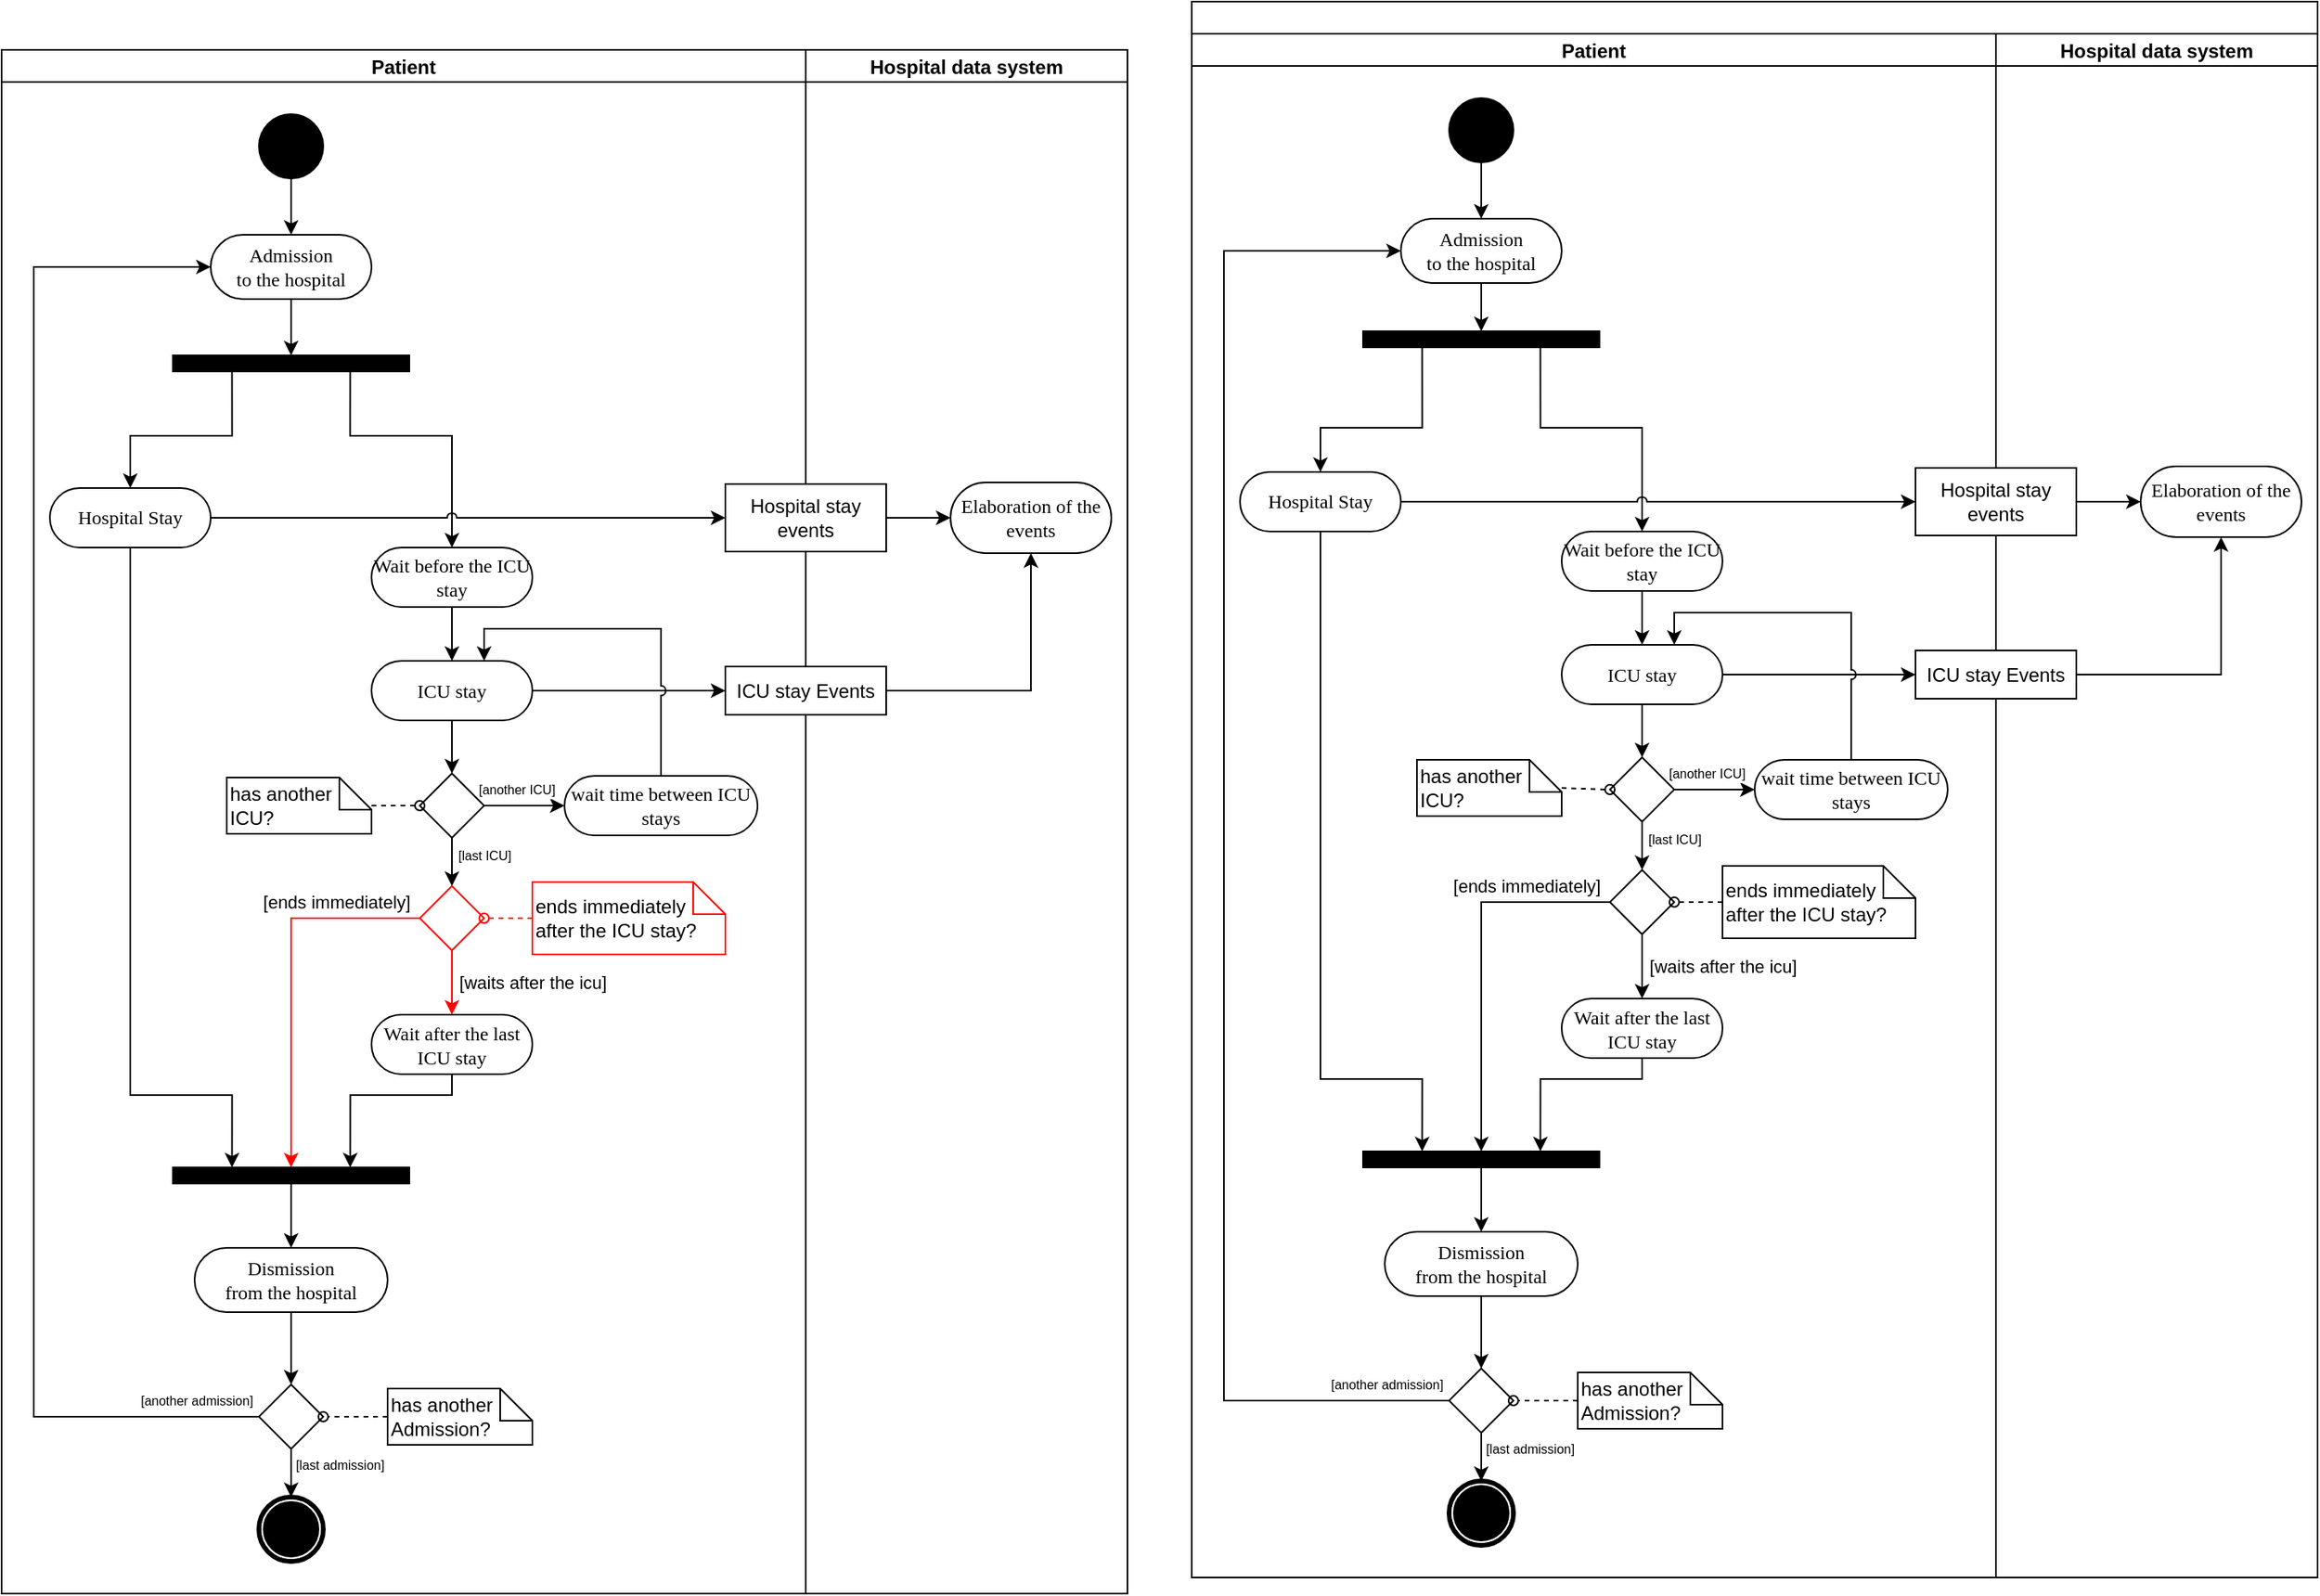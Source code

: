 <mxfile version="20.3.7" type="device"><diagram name="Page-1" id="0783ab3e-0a74-02c8-0abd-f7b4e66b4bec"><mxGraphModel dx="503" dy="314" grid="1" gridSize="10" guides="1" tooltips="1" connect="1" arrows="1" fold="1" page="1" pageScale="1" pageWidth="850" pageHeight="1100" background="none" math="0" shadow="0"><root><mxCell id="0"/><mxCell id="1" parent="0"/><mxCell id="Jz8HPyEA9Hd1BaBrePGz-5" style="edgeStyle=orthogonalEdgeStyle;rounded=0;orthogonalLoop=1;jettySize=auto;html=1;entryX=0.5;entryY=0;entryDx=0;entryDy=0;" parent="1" source="Jz8HPyEA9Hd1BaBrePGz-2" target="Jz8HPyEA9Hd1BaBrePGz-4" edge="1"><mxGeometry relative="1" as="geometry"/></mxCell><mxCell id="Jz8HPyEA9Hd1BaBrePGz-11" style="edgeStyle=orthogonalEdgeStyle;rounded=0;orthogonalLoop=1;jettySize=auto;html=1;exitX=0.75;exitY=1;exitDx=0;exitDy=0;" parent="1" source="Jz8HPyEA9Hd1BaBrePGz-4" target="Jz8HPyEA9Hd1BaBrePGz-6" edge="1"><mxGeometry relative="1" as="geometry"><mxPoint x="1130" y="295" as="sourcePoint"/><Array as="points"><mxPoint x="1147" y="305"/><mxPoint x="1210" y="305"/></Array></mxGeometry></mxCell><mxCell id="Jz8HPyEA9Hd1BaBrePGz-13" style="edgeStyle=orthogonalEdgeStyle;rounded=0;orthogonalLoop=1;jettySize=auto;html=1;exitX=0.25;exitY=1;exitDx=0;exitDy=0;" parent="1" source="Jz8HPyEA9Hd1BaBrePGz-4" target="Jz8HPyEA9Hd1BaBrePGz-12" edge="1"><mxGeometry relative="1" as="geometry"><mxPoint x="1090" y="315" as="sourcePoint"/><Array as="points"><mxPoint x="1073" y="305"/><mxPoint x="1010" y="305"/></Array></mxGeometry></mxCell><mxCell id="Jz8HPyEA9Hd1BaBrePGz-4" value="" style="whiteSpace=wrap;html=1;rounded=0;shadow=0;comic=0;labelBackgroundColor=none;strokeWidth=1;fillColor=#000000;fontFamily=Verdana;fontSize=12;align=center;rotation=0;" parent="1" vertex="1"><mxGeometry x="1036.5" y="245" width="147" height="10" as="geometry"/></mxCell><mxCell id="Jz8HPyEA9Hd1BaBrePGz-91" value="" style="swimlane;childLayout=stackLayout;resizeParent=1;resizeParentMax=0;startSize=20;" parent="1" vertex="1"><mxGeometry x="930" y="40" width="700" height="980" as="geometry"/></mxCell><mxCell id="Jz8HPyEA9Hd1BaBrePGz-110" style="edgeStyle=orthogonalEdgeStyle;rounded=0;orthogonalLoop=1;jettySize=auto;html=1;endArrow=classic;endFill=1;jumpStyle=arc;" parent="Jz8HPyEA9Hd1BaBrePGz-91" source="Jz8HPyEA9Hd1BaBrePGz-12" target="Jz8HPyEA9Hd1BaBrePGz-109" edge="1"><mxGeometry relative="1" as="geometry"/></mxCell><mxCell id="Jz8HPyEA9Hd1BaBrePGz-112" style="edgeStyle=orthogonalEdgeStyle;rounded=0;orthogonalLoop=1;jettySize=auto;html=1;endArrow=classic;endFill=1;" parent="Jz8HPyEA9Hd1BaBrePGz-91" source="Jz8HPyEA9Hd1BaBrePGz-7" target="Jz8HPyEA9Hd1BaBrePGz-104" edge="1"><mxGeometry relative="1" as="geometry"/></mxCell><mxCell id="Jz8HPyEA9Hd1BaBrePGz-96" value="Patient" style="swimlane;startSize=20;" parent="Jz8HPyEA9Hd1BaBrePGz-91" vertex="1"><mxGeometry y="20" width="500" height="960" as="geometry"/></mxCell><mxCell id="Jz8HPyEA9Hd1BaBrePGz-12" value="Hospital Stay" style="rounded=1;whiteSpace=wrap;html=1;shadow=0;comic=0;labelBackgroundColor=none;strokeWidth=1;fontFamily=Verdana;fontSize=12;align=center;arcSize=50;" parent="Jz8HPyEA9Hd1BaBrePGz-96" vertex="1"><mxGeometry x="30" y="272.5" width="100" height="37" as="geometry"/></mxCell><mxCell id="Jz8HPyEA9Hd1BaBrePGz-6" value="Wait before the ICU stay" style="rounded=1;whiteSpace=wrap;html=1;shadow=0;comic=0;labelBackgroundColor=none;strokeWidth=1;fontFamily=Verdana;fontSize=12;align=center;arcSize=50;" parent="Jz8HPyEA9Hd1BaBrePGz-96" vertex="1"><mxGeometry x="230" y="309.5" width="100" height="37" as="geometry"/></mxCell><mxCell id="Jz8HPyEA9Hd1BaBrePGz-115" style="edgeStyle=orthogonalEdgeStyle;rounded=0;jumpStyle=arc;orthogonalLoop=1;jettySize=auto;html=1;endArrow=classic;endFill=1;" parent="Jz8HPyEA9Hd1BaBrePGz-96" source="Jz8HPyEA9Hd1BaBrePGz-7" target="Jz8HPyEA9Hd1BaBrePGz-114" edge="1"><mxGeometry relative="1" as="geometry"/></mxCell><mxCell id="Jz8HPyEA9Hd1BaBrePGz-7" value="ICU stay" style="rounded=1;whiteSpace=wrap;html=1;shadow=0;comic=0;labelBackgroundColor=none;strokeWidth=1;fontFamily=Verdana;fontSize=12;align=center;arcSize=50;" parent="Jz8HPyEA9Hd1BaBrePGz-96" vertex="1"><mxGeometry x="230" y="380" width="100" height="37" as="geometry"/></mxCell><mxCell id="Jz8HPyEA9Hd1BaBrePGz-9" style="edgeStyle=orthogonalEdgeStyle;rounded=0;orthogonalLoop=1;jettySize=auto;html=1;" parent="Jz8HPyEA9Hd1BaBrePGz-96" source="Jz8HPyEA9Hd1BaBrePGz-6" target="Jz8HPyEA9Hd1BaBrePGz-7" edge="1"><mxGeometry relative="1" as="geometry"/></mxCell><mxCell id="Jz8HPyEA9Hd1BaBrePGz-8" value="Wait after the last ICU stay" style="rounded=1;whiteSpace=wrap;html=1;shadow=0;comic=0;labelBackgroundColor=none;strokeWidth=1;fontFamily=Verdana;fontSize=12;align=center;arcSize=50;" parent="Jz8HPyEA9Hd1BaBrePGz-96" vertex="1"><mxGeometry x="230" y="600" width="100" height="37" as="geometry"/></mxCell><mxCell id="Jz8HPyEA9Hd1BaBrePGz-14" value="" style="whiteSpace=wrap;html=1;rounded=0;shadow=0;comic=0;labelBackgroundColor=none;strokeWidth=1;fillColor=#000000;fontFamily=Verdana;fontSize=12;align=center;rotation=0;" parent="Jz8HPyEA9Hd1BaBrePGz-96" vertex="1"><mxGeometry x="106.5" y="695" width="147" height="10" as="geometry"/></mxCell><mxCell id="Jz8HPyEA9Hd1BaBrePGz-15" style="edgeStyle=orthogonalEdgeStyle;rounded=0;orthogonalLoop=1;jettySize=auto;html=1;entryX=0.75;entryY=0;entryDx=0;entryDy=0;" parent="Jz8HPyEA9Hd1BaBrePGz-96" source="Jz8HPyEA9Hd1BaBrePGz-8" target="Jz8HPyEA9Hd1BaBrePGz-14" edge="1"><mxGeometry relative="1" as="geometry"><Array as="points"><mxPoint x="280" y="650"/><mxPoint x="217" y="650"/></Array></mxGeometry></mxCell><mxCell id="Jz8HPyEA9Hd1BaBrePGz-17" value="" style="shape=mxgraph.bpmn.shape;html=1;verticalLabelPosition=bottom;labelBackgroundColor=#ffffff;verticalAlign=top;perimeter=ellipsePerimeter;outline=end;symbol=terminate;rounded=0;shadow=0;comic=0;strokeWidth=1;fontFamily=Verdana;fontSize=12;align=center;" parent="Jz8HPyEA9Hd1BaBrePGz-96" vertex="1"><mxGeometry x="160" y="900" width="40" height="40" as="geometry"/></mxCell><mxCell id="Jz8HPyEA9Hd1BaBrePGz-124" style="edgeStyle=orthogonalEdgeStyle;rounded=0;jumpStyle=arc;orthogonalLoop=1;jettySize=auto;html=1;fontSize=6;endArrow=classic;endFill=1;" parent="Jz8HPyEA9Hd1BaBrePGz-96" source="Jz8HPyEA9Hd1BaBrePGz-18" target="Jz8HPyEA9Hd1BaBrePGz-123" edge="1"><mxGeometry relative="1" as="geometry"/></mxCell><mxCell id="Jz8HPyEA9Hd1BaBrePGz-18" value="Dismission &lt;br&gt;from the hospital" style="rounded=1;whiteSpace=wrap;html=1;shadow=0;comic=0;labelBackgroundColor=none;strokeWidth=1;fontFamily=Verdana;fontSize=12;align=center;arcSize=50;" parent="Jz8HPyEA9Hd1BaBrePGz-96" vertex="1"><mxGeometry x="120" y="745" width="120" height="40" as="geometry"/></mxCell><mxCell id="Jz8HPyEA9Hd1BaBrePGz-16" style="edgeStyle=orthogonalEdgeStyle;rounded=0;orthogonalLoop=1;jettySize=auto;html=1;entryX=0.25;entryY=0;entryDx=0;entryDy=0;" parent="Jz8HPyEA9Hd1BaBrePGz-96" source="Jz8HPyEA9Hd1BaBrePGz-12" target="Jz8HPyEA9Hd1BaBrePGz-14" edge="1"><mxGeometry relative="1" as="geometry"><mxPoint x="160" y="660" as="targetPoint"/><Array as="points"><mxPoint x="80" y="650"/><mxPoint x="143" y="650"/></Array></mxGeometry></mxCell><mxCell id="Jz8HPyEA9Hd1BaBrePGz-19" style="edgeStyle=orthogonalEdgeStyle;rounded=0;orthogonalLoop=1;jettySize=auto;html=1;" parent="Jz8HPyEA9Hd1BaBrePGz-96" source="Jz8HPyEA9Hd1BaBrePGz-14" target="Jz8HPyEA9Hd1BaBrePGz-18" edge="1"><mxGeometry relative="1" as="geometry"/></mxCell><mxCell id="Jz8HPyEA9Hd1BaBrePGz-2" value="&lt;div&gt;Admission&lt;/div&gt;&lt;div&gt;to the hospital&lt;br&gt;&lt;/div&gt;" style="rounded=1;whiteSpace=wrap;html=1;shadow=0;comic=0;labelBackgroundColor=none;strokeWidth=1;fontFamily=Verdana;fontSize=12;align=center;arcSize=50;" parent="Jz8HPyEA9Hd1BaBrePGz-96" vertex="1"><mxGeometry x="130" y="115" width="100" height="40" as="geometry"/></mxCell><mxCell id="Jz8HPyEA9Hd1BaBrePGz-1" value="" style="ellipse;whiteSpace=wrap;html=1;rounded=0;shadow=0;comic=0;labelBackgroundColor=none;strokeWidth=1;fillColor=#000000;fontFamily=Verdana;fontSize=12;align=center;" parent="Jz8HPyEA9Hd1BaBrePGz-96" vertex="1"><mxGeometry x="160" y="40" width="40" height="40" as="geometry"/></mxCell><mxCell id="Jz8HPyEA9Hd1BaBrePGz-3" style="edgeStyle=orthogonalEdgeStyle;rounded=0;orthogonalLoop=1;jettySize=auto;html=1;" parent="Jz8HPyEA9Hd1BaBrePGz-96" source="Jz8HPyEA9Hd1BaBrePGz-1" target="Jz8HPyEA9Hd1BaBrePGz-2" edge="1"><mxGeometry relative="1" as="geometry"/></mxCell><mxCell id="Jz8HPyEA9Hd1BaBrePGz-116" value="&lt;font style=&quot;font-size: 8px;&quot;&gt;[last ICU]&lt;/font&gt;" style="edgeStyle=orthogonalEdgeStyle;rounded=0;jumpStyle=arc;orthogonalLoop=1;jettySize=auto;html=1;endArrow=classic;endFill=1;" parent="Jz8HPyEA9Hd1BaBrePGz-96" source="Jz8HPyEA9Hd1BaBrePGz-114" target="lniA371BXTnWisTjMK2Q-3" edge="1"><mxGeometry x="0.201" y="20" relative="1" as="geometry"><mxPoint as="offset"/><mxPoint x="270" y="530" as="targetPoint"/></mxGeometry></mxCell><mxCell id="Jz8HPyEA9Hd1BaBrePGz-118" style="edgeStyle=orthogonalEdgeStyle;rounded=0;jumpStyle=arc;orthogonalLoop=1;jettySize=auto;html=1;endArrow=classic;endFill=1;" parent="Jz8HPyEA9Hd1BaBrePGz-96" source="Jz8HPyEA9Hd1BaBrePGz-114" target="Jz8HPyEA9Hd1BaBrePGz-117" edge="1"><mxGeometry relative="1" as="geometry"><Array as="points"><mxPoint x="320" y="470"/><mxPoint x="320" y="470"/></Array></mxGeometry></mxCell><mxCell id="Jz8HPyEA9Hd1BaBrePGz-122" value="&lt;font style=&quot;font-size: 8px;&quot;&gt;[another ICU]&lt;/font&gt;" style="edgeLabel;html=1;align=center;verticalAlign=middle;resizable=0;points=[];" parent="Jz8HPyEA9Hd1BaBrePGz-118" vertex="1" connectable="0"><mxGeometry x="-0.259" y="1" relative="1" as="geometry"><mxPoint x="1" y="-10" as="offset"/></mxGeometry></mxCell><mxCell id="Jz8HPyEA9Hd1BaBrePGz-114" value="" style="rhombus;whiteSpace=wrap;html=1;" parent="Jz8HPyEA9Hd1BaBrePGz-96" vertex="1"><mxGeometry x="260" y="450" width="40" height="40" as="geometry"/></mxCell><mxCell id="Jz8HPyEA9Hd1BaBrePGz-119" style="edgeStyle=orthogonalEdgeStyle;rounded=0;jumpStyle=arc;orthogonalLoop=1;jettySize=auto;html=1;endArrow=classic;endFill=1;exitX=0.5;exitY=0;exitDx=0;exitDy=0;" parent="Jz8HPyEA9Hd1BaBrePGz-96" source="Jz8HPyEA9Hd1BaBrePGz-117" target="Jz8HPyEA9Hd1BaBrePGz-7" edge="1"><mxGeometry relative="1" as="geometry"><Array as="points"><mxPoint x="410" y="360"/><mxPoint x="300" y="360"/></Array></mxGeometry></mxCell><mxCell id="Jz8HPyEA9Hd1BaBrePGz-117" value="wait time between ICU stays" style="rounded=1;whiteSpace=wrap;html=1;shadow=0;comic=0;labelBackgroundColor=none;strokeWidth=1;fontFamily=Verdana;fontSize=12;align=center;arcSize=50;" parent="Jz8HPyEA9Hd1BaBrePGz-96" vertex="1"><mxGeometry x="350" y="451.5" width="120" height="37" as="geometry"/></mxCell><mxCell id="Jz8HPyEA9Hd1BaBrePGz-121" style="edgeStyle=orthogonalEdgeStyle;rounded=0;jumpStyle=arc;orthogonalLoop=1;jettySize=auto;html=1;endArrow=oval;endFill=0;dashed=1;" parent="Jz8HPyEA9Hd1BaBrePGz-96" source="Jz8HPyEA9Hd1BaBrePGz-120" target="Jz8HPyEA9Hd1BaBrePGz-114" edge="1"><mxGeometry relative="1" as="geometry"/></mxCell><mxCell id="Jz8HPyEA9Hd1BaBrePGz-120" value="&lt;div align=&quot;left&quot;&gt;has another &lt;br&gt;ICU?&lt;/div&gt;" style="shape=note;size=20;whiteSpace=wrap;html=1;align=left;" parent="Jz8HPyEA9Hd1BaBrePGz-96" vertex="1"><mxGeometry x="140" y="451.5" width="90" height="35" as="geometry"/></mxCell><mxCell id="Jz8HPyEA9Hd1BaBrePGz-125" style="edgeStyle=orthogonalEdgeStyle;rounded=0;jumpStyle=arc;orthogonalLoop=1;jettySize=auto;html=1;fontSize=6;endArrow=classic;endFill=1;" parent="Jz8HPyEA9Hd1BaBrePGz-96" source="Jz8HPyEA9Hd1BaBrePGz-123" target="Jz8HPyEA9Hd1BaBrePGz-2" edge="1"><mxGeometry relative="1" as="geometry"><Array as="points"><mxPoint x="20" y="850"/><mxPoint x="20" y="135"/></Array></mxGeometry></mxCell><mxCell id="Jz8HPyEA9Hd1BaBrePGz-129" value="&lt;font style=&quot;font-size: 8px;&quot;&gt;[another admission]&lt;/font&gt;" style="edgeLabel;html=1;align=center;verticalAlign=middle;resizable=0;points=[];fontSize=6;" parent="Jz8HPyEA9Hd1BaBrePGz-125" vertex="1" connectable="0"><mxGeometry x="-0.879" y="3" relative="1" as="geometry"><mxPoint x="19" y="-13" as="offset"/></mxGeometry></mxCell><mxCell id="Jz8HPyEA9Hd1BaBrePGz-126" value="&lt;font style=&quot;font-size: 8px;&quot;&gt;[last admission]&lt;/font&gt;" style="edgeStyle=orthogonalEdgeStyle;rounded=0;jumpStyle=arc;orthogonalLoop=1;jettySize=auto;html=1;fontSize=6;endArrow=classic;endFill=1;" parent="Jz8HPyEA9Hd1BaBrePGz-96" source="Jz8HPyEA9Hd1BaBrePGz-123" target="Jz8HPyEA9Hd1BaBrePGz-17" edge="1"><mxGeometry x="-0.597" y="30" relative="1" as="geometry"><mxPoint as="offset"/></mxGeometry></mxCell><mxCell id="Jz8HPyEA9Hd1BaBrePGz-123" value="" style="rhombus;whiteSpace=wrap;html=1;" parent="Jz8HPyEA9Hd1BaBrePGz-96" vertex="1"><mxGeometry x="160" y="830" width="40" height="40" as="geometry"/></mxCell><mxCell id="Jz8HPyEA9Hd1BaBrePGz-128" style="edgeStyle=orthogonalEdgeStyle;rounded=0;jumpStyle=arc;orthogonalLoop=1;jettySize=auto;html=1;fontSize=6;endArrow=oval;endFill=0;dashed=1;" parent="Jz8HPyEA9Hd1BaBrePGz-96" source="Jz8HPyEA9Hd1BaBrePGz-127" target="Jz8HPyEA9Hd1BaBrePGz-123" edge="1"><mxGeometry relative="1" as="geometry"/></mxCell><mxCell id="Jz8HPyEA9Hd1BaBrePGz-127" value="&lt;div align=&quot;left&quot;&gt;has another &lt;br&gt;Admission?&lt;br&gt;&lt;/div&gt;" style="shape=note;size=20;whiteSpace=wrap;html=1;align=left;" parent="Jz8HPyEA9Hd1BaBrePGz-96" vertex="1"><mxGeometry x="240" y="832.5" width="90" height="35" as="geometry"/></mxCell><mxCell id="lniA371BXTnWisTjMK2Q-4" value="[waits after the icu]" style="edgeStyle=orthogonalEdgeStyle;rounded=0;orthogonalLoop=1;jettySize=auto;html=1;" parent="Jz8HPyEA9Hd1BaBrePGz-96" source="lniA371BXTnWisTjMK2Q-3" target="Jz8HPyEA9Hd1BaBrePGz-8" edge="1"><mxGeometry y="50" relative="1" as="geometry"><mxPoint as="offset"/></mxGeometry></mxCell><mxCell id="lniA371BXTnWisTjMK2Q-3" value="" style="rhombus;whiteSpace=wrap;html=1;" parent="Jz8HPyEA9Hd1BaBrePGz-96" vertex="1"><mxGeometry x="260" y="520" width="40" height="40" as="geometry"/></mxCell><mxCell id="lniA371BXTnWisTjMK2Q-7" style="rounded=0;orthogonalLoop=1;jettySize=auto;html=1;endArrow=oval;endFill=0;dashed=1;" parent="Jz8HPyEA9Hd1BaBrePGz-96" source="lniA371BXTnWisTjMK2Q-6" target="lniA371BXTnWisTjMK2Q-3" edge="1"><mxGeometry relative="1" as="geometry"/></mxCell><mxCell id="lniA371BXTnWisTjMK2Q-6" value="ends immediately after the ICU stay?" style="shape=note;size=20;whiteSpace=wrap;html=1;align=left;" parent="Jz8HPyEA9Hd1BaBrePGz-96" vertex="1"><mxGeometry x="330" y="517.5" width="120" height="45" as="geometry"/></mxCell><mxCell id="lniA371BXTnWisTjMK2Q-5" style="edgeStyle=orthogonalEdgeStyle;rounded=0;orthogonalLoop=1;jettySize=auto;html=1;" parent="Jz8HPyEA9Hd1BaBrePGz-96" source="lniA371BXTnWisTjMK2Q-3" target="Jz8HPyEA9Hd1BaBrePGz-14" edge="1"><mxGeometry relative="1" as="geometry"><Array as="points"><mxPoint x="180" y="540"/></Array></mxGeometry></mxCell><mxCell id="lniA371BXTnWisTjMK2Q-8" value="[ends immediately]" style="edgeLabel;html=1;align=center;verticalAlign=middle;resizable=0;points=[];" parent="lniA371BXTnWisTjMK2Q-5" vertex="1" connectable="0"><mxGeometry x="-0.556" y="-1" relative="1" as="geometry"><mxPoint y="-9" as="offset"/></mxGeometry></mxCell><mxCell id="Jz8HPyEA9Hd1BaBrePGz-92" value="Hospital data system" style="swimlane;startSize=20;" parent="Jz8HPyEA9Hd1BaBrePGz-91" vertex="1"><mxGeometry x="500" y="20" width="200" height="960" as="geometry"/></mxCell><mxCell id="Jz8HPyEA9Hd1BaBrePGz-100" value="Elaboration of the events" style="rounded=1;whiteSpace=wrap;html=1;shadow=0;comic=0;labelBackgroundColor=none;strokeWidth=1;fontFamily=Verdana;fontSize=12;align=center;arcSize=50;" parent="Jz8HPyEA9Hd1BaBrePGz-92" vertex="1"><mxGeometry x="90" y="269" width="100" height="44" as="geometry"/></mxCell><mxCell id="Jz8HPyEA9Hd1BaBrePGz-105" style="edgeStyle=orthogonalEdgeStyle;rounded=0;orthogonalLoop=1;jettySize=auto;html=1;endArrow=classic;endFill=1;" parent="Jz8HPyEA9Hd1BaBrePGz-92" source="Jz8HPyEA9Hd1BaBrePGz-104" target="Jz8HPyEA9Hd1BaBrePGz-100" edge="1"><mxGeometry relative="1" as="geometry"><mxPoint x="230.059" y="312" as="targetPoint"/></mxGeometry></mxCell><mxCell id="Jz8HPyEA9Hd1BaBrePGz-104" value="ICU stay Events" style="rounded=0;whiteSpace=wrap;html=1;" parent="Jz8HPyEA9Hd1BaBrePGz-92" vertex="1"><mxGeometry x="-50" y="383.5" width="100" height="30" as="geometry"/></mxCell><mxCell id="Jz8HPyEA9Hd1BaBrePGz-111" style="edgeStyle=orthogonalEdgeStyle;rounded=0;orthogonalLoop=1;jettySize=auto;html=1;endArrow=classic;endFill=1;" parent="Jz8HPyEA9Hd1BaBrePGz-92" source="Jz8HPyEA9Hd1BaBrePGz-109" target="Jz8HPyEA9Hd1BaBrePGz-100" edge="1"><mxGeometry relative="1" as="geometry"><Array as="points"><mxPoint x="90" y="292"/><mxPoint x="90" y="290"/></Array></mxGeometry></mxCell><mxCell id="Jz8HPyEA9Hd1BaBrePGz-109" value="Hospital stay events" style="rounded=0;whiteSpace=wrap;html=1;" parent="Jz8HPyEA9Hd1BaBrePGz-92" vertex="1"><mxGeometry x="-50" y="270" width="100" height="42" as="geometry"/></mxCell><mxCell id="TFTBOayHETHUE4P6V0bY-49" style="edgeStyle=orthogonalEdgeStyle;rounded=0;jumpStyle=arc;orthogonalLoop=1;jettySize=auto;html=1;" edge="1" parent="1" source="TFTBOayHETHUE4P6V0bY-5" target="TFTBOayHETHUE4P6V0bY-41"><mxGeometry relative="1" as="geometry"/></mxCell><mxCell id="TFTBOayHETHUE4P6V0bY-1" value="Patient" style="swimlane;startSize=20;" vertex="1" parent="1"><mxGeometry x="190" y="70" width="500" height="960" as="geometry"/></mxCell><mxCell id="TFTBOayHETHUE4P6V0bY-2" value="Hospital Stay" style="rounded=1;whiteSpace=wrap;html=1;shadow=0;comic=0;labelBackgroundColor=none;strokeWidth=1;fontFamily=Verdana;fontSize=12;align=center;arcSize=50;" vertex="1" parent="TFTBOayHETHUE4P6V0bY-1"><mxGeometry x="30" y="272.5" width="100" height="37" as="geometry"/></mxCell><mxCell id="TFTBOayHETHUE4P6V0bY-3" value="Wait before the ICU stay" style="rounded=1;whiteSpace=wrap;html=1;shadow=0;comic=0;labelBackgroundColor=none;strokeWidth=1;fontFamily=Verdana;fontSize=12;align=center;arcSize=50;" vertex="1" parent="TFTBOayHETHUE4P6V0bY-1"><mxGeometry x="230" y="309.5" width="100" height="37" as="geometry"/></mxCell><mxCell id="TFTBOayHETHUE4P6V0bY-4" style="edgeStyle=orthogonalEdgeStyle;rounded=0;jumpStyle=arc;orthogonalLoop=1;jettySize=auto;html=1;endArrow=classic;endFill=1;" edge="1" parent="TFTBOayHETHUE4P6V0bY-1" source="TFTBOayHETHUE4P6V0bY-5" target="TFTBOayHETHUE4P6V0bY-21"><mxGeometry relative="1" as="geometry"/></mxCell><mxCell id="TFTBOayHETHUE4P6V0bY-5" value="ICU stay" style="rounded=1;whiteSpace=wrap;html=1;shadow=0;comic=0;labelBackgroundColor=none;strokeWidth=1;fontFamily=Verdana;fontSize=12;align=center;arcSize=50;" vertex="1" parent="TFTBOayHETHUE4P6V0bY-1"><mxGeometry x="230" y="380" width="100" height="37" as="geometry"/></mxCell><mxCell id="TFTBOayHETHUE4P6V0bY-6" style="edgeStyle=orthogonalEdgeStyle;rounded=0;orthogonalLoop=1;jettySize=auto;html=1;" edge="1" parent="TFTBOayHETHUE4P6V0bY-1" source="TFTBOayHETHUE4P6V0bY-3" target="TFTBOayHETHUE4P6V0bY-5"><mxGeometry relative="1" as="geometry"/></mxCell><mxCell id="TFTBOayHETHUE4P6V0bY-7" value="Wait after the last ICU stay" style="rounded=1;whiteSpace=wrap;html=1;shadow=0;comic=0;labelBackgroundColor=none;strokeWidth=1;fontFamily=Verdana;fontSize=12;align=center;arcSize=50;" vertex="1" parent="TFTBOayHETHUE4P6V0bY-1"><mxGeometry x="230" y="600" width="100" height="37" as="geometry"/></mxCell><mxCell id="TFTBOayHETHUE4P6V0bY-8" value="" style="whiteSpace=wrap;html=1;rounded=0;shadow=0;comic=0;labelBackgroundColor=none;strokeWidth=1;fillColor=#000000;fontFamily=Verdana;fontSize=12;align=center;rotation=0;" vertex="1" parent="TFTBOayHETHUE4P6V0bY-1"><mxGeometry x="106.5" y="695" width="147" height="10" as="geometry"/></mxCell><mxCell id="TFTBOayHETHUE4P6V0bY-9" style="edgeStyle=orthogonalEdgeStyle;rounded=0;orthogonalLoop=1;jettySize=auto;html=1;entryX=0.75;entryY=0;entryDx=0;entryDy=0;" edge="1" parent="TFTBOayHETHUE4P6V0bY-1" source="TFTBOayHETHUE4P6V0bY-7" target="TFTBOayHETHUE4P6V0bY-8"><mxGeometry relative="1" as="geometry"><Array as="points"><mxPoint x="280" y="650"/><mxPoint x="217" y="650"/></Array></mxGeometry></mxCell><mxCell id="TFTBOayHETHUE4P6V0bY-10" value="" style="shape=mxgraph.bpmn.shape;html=1;verticalLabelPosition=bottom;labelBackgroundColor=#ffffff;verticalAlign=top;perimeter=ellipsePerimeter;outline=end;symbol=terminate;rounded=0;shadow=0;comic=0;strokeWidth=1;fontFamily=Verdana;fontSize=12;align=center;" vertex="1" parent="TFTBOayHETHUE4P6V0bY-1"><mxGeometry x="160" y="900" width="40" height="40" as="geometry"/></mxCell><mxCell id="TFTBOayHETHUE4P6V0bY-11" style="edgeStyle=orthogonalEdgeStyle;rounded=0;jumpStyle=arc;orthogonalLoop=1;jettySize=auto;html=1;fontSize=6;endArrow=classic;endFill=1;" edge="1" parent="TFTBOayHETHUE4P6V0bY-1" source="TFTBOayHETHUE4P6V0bY-12" target="TFTBOayHETHUE4P6V0bY-29"><mxGeometry relative="1" as="geometry"/></mxCell><mxCell id="TFTBOayHETHUE4P6V0bY-12" value="Dismission &lt;br&gt;from the hospital" style="rounded=1;whiteSpace=wrap;html=1;shadow=0;comic=0;labelBackgroundColor=none;strokeWidth=1;fontFamily=Verdana;fontSize=12;align=center;arcSize=50;" vertex="1" parent="TFTBOayHETHUE4P6V0bY-1"><mxGeometry x="120" y="745" width="120" height="40" as="geometry"/></mxCell><mxCell id="TFTBOayHETHUE4P6V0bY-13" style="edgeStyle=orthogonalEdgeStyle;rounded=0;orthogonalLoop=1;jettySize=auto;html=1;entryX=0.25;entryY=0;entryDx=0;entryDy=0;" edge="1" parent="TFTBOayHETHUE4P6V0bY-1" source="TFTBOayHETHUE4P6V0bY-2" target="TFTBOayHETHUE4P6V0bY-8"><mxGeometry relative="1" as="geometry"><mxPoint x="160" y="660" as="targetPoint"/><Array as="points"><mxPoint x="80" y="650"/><mxPoint x="143" y="650"/></Array></mxGeometry></mxCell><mxCell id="TFTBOayHETHUE4P6V0bY-14" style="edgeStyle=orthogonalEdgeStyle;rounded=0;orthogonalLoop=1;jettySize=auto;html=1;" edge="1" parent="TFTBOayHETHUE4P6V0bY-1" source="TFTBOayHETHUE4P6V0bY-8" target="TFTBOayHETHUE4P6V0bY-12"><mxGeometry relative="1" as="geometry"/></mxCell><mxCell id="TFTBOayHETHUE4P6V0bY-45" style="edgeStyle=orthogonalEdgeStyle;rounded=0;orthogonalLoop=1;jettySize=auto;html=1;entryX=0.5;entryY=0;entryDx=0;entryDy=0;" edge="1" parent="TFTBOayHETHUE4P6V0bY-1" source="TFTBOayHETHUE4P6V0bY-15" target="TFTBOayHETHUE4P6V0bY-44"><mxGeometry relative="1" as="geometry"/></mxCell><mxCell id="TFTBOayHETHUE4P6V0bY-15" value="&lt;div&gt;Admission&lt;/div&gt;&lt;div&gt;to the hospital&lt;br&gt;&lt;/div&gt;" style="rounded=1;whiteSpace=wrap;html=1;shadow=0;comic=0;labelBackgroundColor=none;strokeWidth=1;fontFamily=Verdana;fontSize=12;align=center;arcSize=50;" vertex="1" parent="TFTBOayHETHUE4P6V0bY-1"><mxGeometry x="130" y="115" width="100" height="40" as="geometry"/></mxCell><mxCell id="TFTBOayHETHUE4P6V0bY-16" value="" style="ellipse;whiteSpace=wrap;html=1;rounded=0;shadow=0;comic=0;labelBackgroundColor=none;strokeWidth=1;fillColor=#000000;fontFamily=Verdana;fontSize=12;align=center;" vertex="1" parent="TFTBOayHETHUE4P6V0bY-1"><mxGeometry x="160" y="40" width="40" height="40" as="geometry"/></mxCell><mxCell id="TFTBOayHETHUE4P6V0bY-17" style="edgeStyle=orthogonalEdgeStyle;rounded=0;orthogonalLoop=1;jettySize=auto;html=1;" edge="1" parent="TFTBOayHETHUE4P6V0bY-1" source="TFTBOayHETHUE4P6V0bY-16" target="TFTBOayHETHUE4P6V0bY-15"><mxGeometry relative="1" as="geometry"/></mxCell><mxCell id="TFTBOayHETHUE4P6V0bY-18" value="&lt;font style=&quot;font-size: 8px;&quot;&gt;[last ICU]&lt;/font&gt;" style="edgeStyle=orthogonalEdgeStyle;rounded=0;jumpStyle=arc;orthogonalLoop=1;jettySize=auto;html=1;endArrow=classic;endFill=1;" edge="1" parent="TFTBOayHETHUE4P6V0bY-1" source="TFTBOayHETHUE4P6V0bY-21" target="TFTBOayHETHUE4P6V0bY-33"><mxGeometry x="0.201" y="20" relative="1" as="geometry"><mxPoint as="offset"/><mxPoint x="270" y="530" as="targetPoint"/></mxGeometry></mxCell><mxCell id="TFTBOayHETHUE4P6V0bY-19" style="edgeStyle=orthogonalEdgeStyle;rounded=0;jumpStyle=arc;orthogonalLoop=1;jettySize=auto;html=1;endArrow=classic;endFill=1;" edge="1" parent="TFTBOayHETHUE4P6V0bY-1" source="TFTBOayHETHUE4P6V0bY-21" target="TFTBOayHETHUE4P6V0bY-23"><mxGeometry relative="1" as="geometry"><Array as="points"><mxPoint x="320" y="470"/><mxPoint x="320" y="470"/></Array></mxGeometry></mxCell><mxCell id="TFTBOayHETHUE4P6V0bY-20" value="&lt;font style=&quot;font-size: 8px;&quot;&gt;[another ICU]&lt;/font&gt;" style="edgeLabel;html=1;align=center;verticalAlign=middle;resizable=0;points=[];" vertex="1" connectable="0" parent="TFTBOayHETHUE4P6V0bY-19"><mxGeometry x="-0.259" y="1" relative="1" as="geometry"><mxPoint x="1" y="-10" as="offset"/></mxGeometry></mxCell><mxCell id="TFTBOayHETHUE4P6V0bY-21" value="" style="rhombus;whiteSpace=wrap;html=1;" vertex="1" parent="TFTBOayHETHUE4P6V0bY-1"><mxGeometry x="260" y="450" width="40" height="40" as="geometry"/></mxCell><mxCell id="TFTBOayHETHUE4P6V0bY-22" style="edgeStyle=orthogonalEdgeStyle;rounded=0;jumpStyle=arc;orthogonalLoop=1;jettySize=auto;html=1;endArrow=classic;endFill=1;exitX=0.5;exitY=0;exitDx=0;exitDy=0;" edge="1" parent="TFTBOayHETHUE4P6V0bY-1" source="TFTBOayHETHUE4P6V0bY-23" target="TFTBOayHETHUE4P6V0bY-5"><mxGeometry relative="1" as="geometry"><Array as="points"><mxPoint x="410" y="360"/><mxPoint x="300" y="360"/></Array></mxGeometry></mxCell><mxCell id="TFTBOayHETHUE4P6V0bY-23" value="wait time between ICU stays" style="rounded=1;whiteSpace=wrap;html=1;shadow=0;comic=0;labelBackgroundColor=none;strokeWidth=1;fontFamily=Verdana;fontSize=12;align=center;arcSize=50;" vertex="1" parent="TFTBOayHETHUE4P6V0bY-1"><mxGeometry x="350" y="451.5" width="120" height="37" as="geometry"/></mxCell><mxCell id="TFTBOayHETHUE4P6V0bY-24" style="rounded=0;jumpStyle=arc;orthogonalLoop=1;jettySize=auto;html=1;endArrow=oval;endFill=0;dashed=1;" edge="1" parent="TFTBOayHETHUE4P6V0bY-1" source="TFTBOayHETHUE4P6V0bY-25" target="TFTBOayHETHUE4P6V0bY-21"><mxGeometry relative="1" as="geometry"/></mxCell><mxCell id="TFTBOayHETHUE4P6V0bY-25" value="&lt;div align=&quot;left&quot;&gt;has another &lt;br&gt;ICU?&lt;/div&gt;" style="shape=note;size=20;whiteSpace=wrap;html=1;align=left;" vertex="1" parent="TFTBOayHETHUE4P6V0bY-1"><mxGeometry x="140" y="452.5" width="90" height="35" as="geometry"/></mxCell><mxCell id="TFTBOayHETHUE4P6V0bY-26" style="edgeStyle=orthogonalEdgeStyle;rounded=0;jumpStyle=arc;orthogonalLoop=1;jettySize=auto;html=1;fontSize=6;endArrow=classic;endFill=1;" edge="1" parent="TFTBOayHETHUE4P6V0bY-1" source="TFTBOayHETHUE4P6V0bY-29" target="TFTBOayHETHUE4P6V0bY-15"><mxGeometry relative="1" as="geometry"><Array as="points"><mxPoint x="20" y="850"/><mxPoint x="20" y="135"/></Array></mxGeometry></mxCell><mxCell id="TFTBOayHETHUE4P6V0bY-27" value="&lt;font style=&quot;font-size: 8px;&quot;&gt;[another admission]&lt;/font&gt;" style="edgeLabel;html=1;align=center;verticalAlign=middle;resizable=0;points=[];fontSize=6;" vertex="1" connectable="0" parent="TFTBOayHETHUE4P6V0bY-26"><mxGeometry x="-0.879" y="3" relative="1" as="geometry"><mxPoint x="19" y="-13" as="offset"/></mxGeometry></mxCell><mxCell id="TFTBOayHETHUE4P6V0bY-28" value="&lt;font style=&quot;font-size: 8px;&quot;&gt;[last admission]&lt;/font&gt;" style="edgeStyle=orthogonalEdgeStyle;rounded=0;jumpStyle=arc;orthogonalLoop=1;jettySize=auto;html=1;fontSize=6;endArrow=classic;endFill=1;" edge="1" parent="TFTBOayHETHUE4P6V0bY-1" source="TFTBOayHETHUE4P6V0bY-29" target="TFTBOayHETHUE4P6V0bY-10"><mxGeometry x="-0.597" y="30" relative="1" as="geometry"><mxPoint as="offset"/></mxGeometry></mxCell><mxCell id="TFTBOayHETHUE4P6V0bY-29" value="" style="rhombus;whiteSpace=wrap;html=1;" vertex="1" parent="TFTBOayHETHUE4P6V0bY-1"><mxGeometry x="160" y="830" width="40" height="40" as="geometry"/></mxCell><mxCell id="TFTBOayHETHUE4P6V0bY-30" style="edgeStyle=orthogonalEdgeStyle;rounded=0;jumpStyle=arc;orthogonalLoop=1;jettySize=auto;html=1;fontSize=6;endArrow=oval;endFill=0;dashed=1;" edge="1" parent="TFTBOayHETHUE4P6V0bY-1" source="TFTBOayHETHUE4P6V0bY-31" target="TFTBOayHETHUE4P6V0bY-29"><mxGeometry relative="1" as="geometry"/></mxCell><mxCell id="TFTBOayHETHUE4P6V0bY-31" value="&lt;div align=&quot;left&quot;&gt;has another &lt;br&gt;Admission?&lt;br&gt;&lt;/div&gt;" style="shape=note;size=20;whiteSpace=wrap;html=1;align=left;" vertex="1" parent="TFTBOayHETHUE4P6V0bY-1"><mxGeometry x="240" y="832.5" width="90" height="35" as="geometry"/></mxCell><mxCell id="TFTBOayHETHUE4P6V0bY-32" value="[waits after the icu]" style="edgeStyle=orthogonalEdgeStyle;rounded=0;orthogonalLoop=1;jettySize=auto;html=1;strokeColor=#FF0000;" edge="1" parent="TFTBOayHETHUE4P6V0bY-1" source="TFTBOayHETHUE4P6V0bY-33" target="TFTBOayHETHUE4P6V0bY-7"><mxGeometry y="50" relative="1" as="geometry"><mxPoint as="offset"/></mxGeometry></mxCell><mxCell id="TFTBOayHETHUE4P6V0bY-33" value="" style="rhombus;whiteSpace=wrap;html=1;strokeColor=#FF0000;" vertex="1" parent="TFTBOayHETHUE4P6V0bY-1"><mxGeometry x="260" y="520" width="40" height="40" as="geometry"/></mxCell><mxCell id="TFTBOayHETHUE4P6V0bY-34" style="rounded=0;orthogonalLoop=1;jettySize=auto;html=1;endArrow=oval;endFill=0;dashed=1;strokeColor=#FF0000;" edge="1" parent="TFTBOayHETHUE4P6V0bY-1" source="TFTBOayHETHUE4P6V0bY-35" target="TFTBOayHETHUE4P6V0bY-33"><mxGeometry relative="1" as="geometry"/></mxCell><mxCell id="TFTBOayHETHUE4P6V0bY-35" value="ends immediately after the ICU stay?" style="shape=note;size=20;whiteSpace=wrap;html=1;align=left;strokeColor=#FF0000;" vertex="1" parent="TFTBOayHETHUE4P6V0bY-1"><mxGeometry x="330" y="517.5" width="120" height="45" as="geometry"/></mxCell><mxCell id="TFTBOayHETHUE4P6V0bY-36" style="edgeStyle=orthogonalEdgeStyle;rounded=0;orthogonalLoop=1;jettySize=auto;html=1;strokeColor=#FF0000;" edge="1" parent="TFTBOayHETHUE4P6V0bY-1" source="TFTBOayHETHUE4P6V0bY-33" target="TFTBOayHETHUE4P6V0bY-8"><mxGeometry relative="1" as="geometry"><Array as="points"><mxPoint x="180" y="540"/></Array></mxGeometry></mxCell><mxCell id="TFTBOayHETHUE4P6V0bY-37" value="[ends immediately]" style="edgeLabel;html=1;align=center;verticalAlign=middle;resizable=0;points=[];" vertex="1" connectable="0" parent="TFTBOayHETHUE4P6V0bY-36"><mxGeometry x="-0.556" y="-1" relative="1" as="geometry"><mxPoint y="-9" as="offset"/></mxGeometry></mxCell><mxCell id="TFTBOayHETHUE4P6V0bY-46" style="edgeStyle=orthogonalEdgeStyle;rounded=0;orthogonalLoop=1;jettySize=auto;html=1;exitX=0.25;exitY=1;exitDx=0;exitDy=0;" edge="1" parent="TFTBOayHETHUE4P6V0bY-1" source="TFTBOayHETHUE4P6V0bY-44" target="TFTBOayHETHUE4P6V0bY-2"><mxGeometry relative="1" as="geometry"><Array as="points"><mxPoint x="143" y="240"/><mxPoint x="80" y="240"/></Array></mxGeometry></mxCell><mxCell id="TFTBOayHETHUE4P6V0bY-47" style="edgeStyle=orthogonalEdgeStyle;rounded=0;orthogonalLoop=1;jettySize=auto;html=1;exitX=0.75;exitY=1;exitDx=0;exitDy=0;" edge="1" parent="TFTBOayHETHUE4P6V0bY-1" source="TFTBOayHETHUE4P6V0bY-44" target="TFTBOayHETHUE4P6V0bY-3"><mxGeometry relative="1" as="geometry"><Array as="points"><mxPoint x="217" y="240"/><mxPoint x="280" y="240"/></Array></mxGeometry></mxCell><mxCell id="TFTBOayHETHUE4P6V0bY-44" value="" style="whiteSpace=wrap;html=1;rounded=0;shadow=0;comic=0;labelBackgroundColor=none;strokeWidth=1;fillColor=#000000;fontFamily=Verdana;fontSize=12;align=center;rotation=0;" vertex="1" parent="TFTBOayHETHUE4P6V0bY-1"><mxGeometry x="106.5" y="190" width="147" height="10" as="geometry"/></mxCell><mxCell id="TFTBOayHETHUE4P6V0bY-38" value="Hospital data system" style="swimlane;startSize=20;" vertex="1" parent="1"><mxGeometry x="690" y="70" width="200" height="960" as="geometry"/></mxCell><mxCell id="TFTBOayHETHUE4P6V0bY-39" value="Elaboration of the events" style="rounded=1;whiteSpace=wrap;html=1;shadow=0;comic=0;labelBackgroundColor=none;strokeWidth=1;fontFamily=Verdana;fontSize=12;align=center;arcSize=50;" vertex="1" parent="TFTBOayHETHUE4P6V0bY-38"><mxGeometry x="90" y="269" width="100" height="44" as="geometry"/></mxCell><mxCell id="TFTBOayHETHUE4P6V0bY-40" style="edgeStyle=orthogonalEdgeStyle;rounded=0;orthogonalLoop=1;jettySize=auto;html=1;endArrow=classic;endFill=1;" edge="1" parent="TFTBOayHETHUE4P6V0bY-38" source="TFTBOayHETHUE4P6V0bY-41" target="TFTBOayHETHUE4P6V0bY-39"><mxGeometry relative="1" as="geometry"><mxPoint x="230.059" y="312" as="targetPoint"/></mxGeometry></mxCell><mxCell id="TFTBOayHETHUE4P6V0bY-41" value="ICU stay Events" style="rounded=0;whiteSpace=wrap;html=1;" vertex="1" parent="TFTBOayHETHUE4P6V0bY-38"><mxGeometry x="-50" y="383.5" width="100" height="30" as="geometry"/></mxCell><mxCell id="TFTBOayHETHUE4P6V0bY-42" style="edgeStyle=orthogonalEdgeStyle;rounded=0;orthogonalLoop=1;jettySize=auto;html=1;endArrow=classic;endFill=1;" edge="1" parent="TFTBOayHETHUE4P6V0bY-38" source="TFTBOayHETHUE4P6V0bY-43" target="TFTBOayHETHUE4P6V0bY-39"><mxGeometry relative="1" as="geometry"><Array as="points"><mxPoint x="90" y="292"/><mxPoint x="90" y="290"/></Array></mxGeometry></mxCell><mxCell id="TFTBOayHETHUE4P6V0bY-43" value="Hospital stay events" style="rounded=0;whiteSpace=wrap;html=1;" vertex="1" parent="TFTBOayHETHUE4P6V0bY-38"><mxGeometry x="-50" y="270" width="100" height="42" as="geometry"/></mxCell><mxCell id="TFTBOayHETHUE4P6V0bY-48" style="edgeStyle=orthogonalEdgeStyle;rounded=0;orthogonalLoop=1;jettySize=auto;html=1;jumpStyle=arc;" edge="1" parent="1" source="TFTBOayHETHUE4P6V0bY-2" target="TFTBOayHETHUE4P6V0bY-43"><mxGeometry relative="1" as="geometry"/></mxCell></root></mxGraphModel></diagram></mxfile>